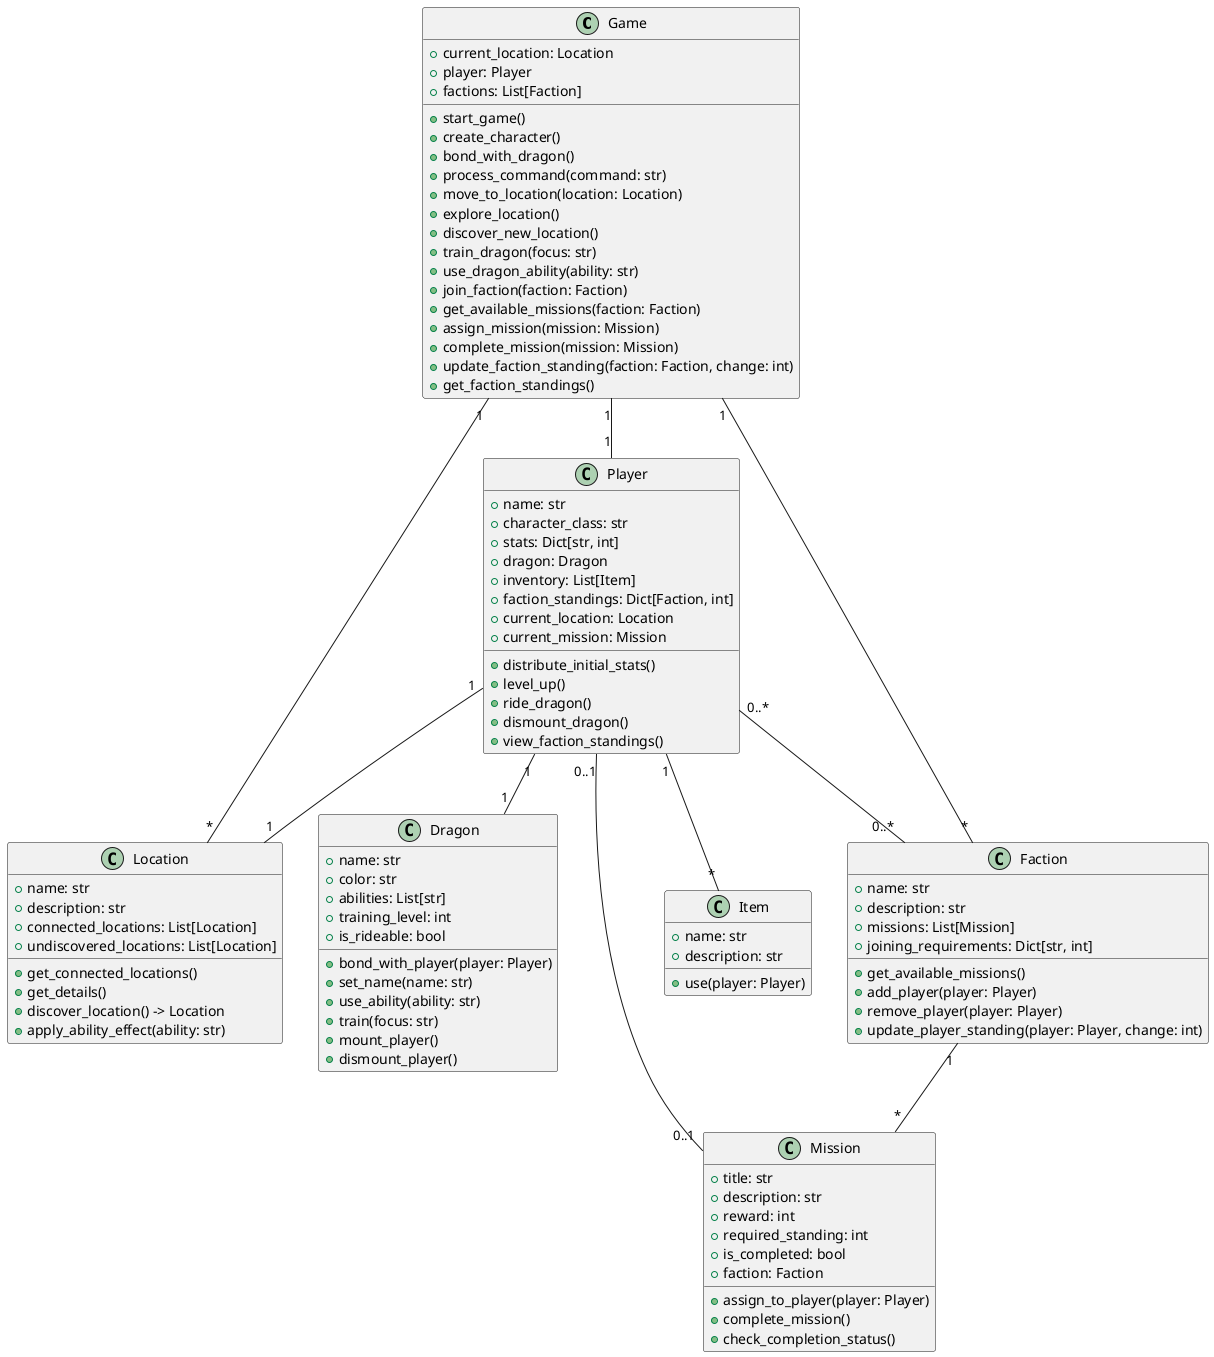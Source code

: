 @startuml
class Game {
  +current_location: Location
  +player: Player
  +factions: List[Faction]
  +start_game()
  +create_character()
  +bond_with_dragon()
  +process_command(command: str)
  +move_to_location(location: Location)
  +explore_location()
  +discover_new_location()
  +train_dragon(focus: str)
  +use_dragon_ability(ability: str)
  +join_faction(faction: Faction)
  +get_available_missions(faction: Faction)
  +assign_mission(mission: Mission)
  +complete_mission(mission: Mission)
  +update_faction_standing(faction: Faction, change: int)
  +get_faction_standings()
}

class Player {
  +name: str
  +character_class: str
  +stats: Dict[str, int]
  +dragon: Dragon
  +inventory: List[Item]
  +faction_standings: Dict[Faction, int]
  +current_location: Location
  +current_mission: Mission
  +distribute_initial_stats()
  +level_up()
  +ride_dragon()
  +dismount_dragon()
  +view_faction_standings()
}

class Dragon {
  +name: str
  +color: str
  +abilities: List[str]
  +training_level: int
  +is_rideable: bool
  +bond_with_player(player: Player)
  +set_name(name: str)
  +use_ability(ability: str)
  +train(focus: str)
  +mount_player()
  +dismount_player()
}

class Location {
  +name: str
  +description: str
  +connected_locations: List[Location]
  +undiscovered_locations: List[Location]
  +get_connected_locations()
  +get_details()
  +discover_location() -> Location
  +apply_ability_effect(ability: str)
}

class Faction {
  +name: str
  +description: str
  +missions: List[Mission]
  +joining_requirements: Dict[str, int]
  +get_available_missions()
  +add_player(player: Player)
  +remove_player(player: Player)
  +update_player_standing(player: Player, change: int)
}

class Mission {
  +title: str
  +description: str
  +reward: int
  +required_standing: int
  +is_completed: bool
  +faction: Faction
  +assign_to_player(player: Player)
  +complete_mission()
  +check_completion_status()
}

class Item {
  +name: str
  +description: str
  +use(player: Player)
}

Game "1" -- "1" Player
Game "1" -- "*" Faction
Game "1" -- "*" Location
Player "1" -- "1" Dragon
Player "1" -- "*" Item
Player "0..*" -- "0..*" Faction
Faction "1" -- "*" Mission
Player "1" -- "1" Location
Player "0..1" -- "0..1" Mission
@enduml
